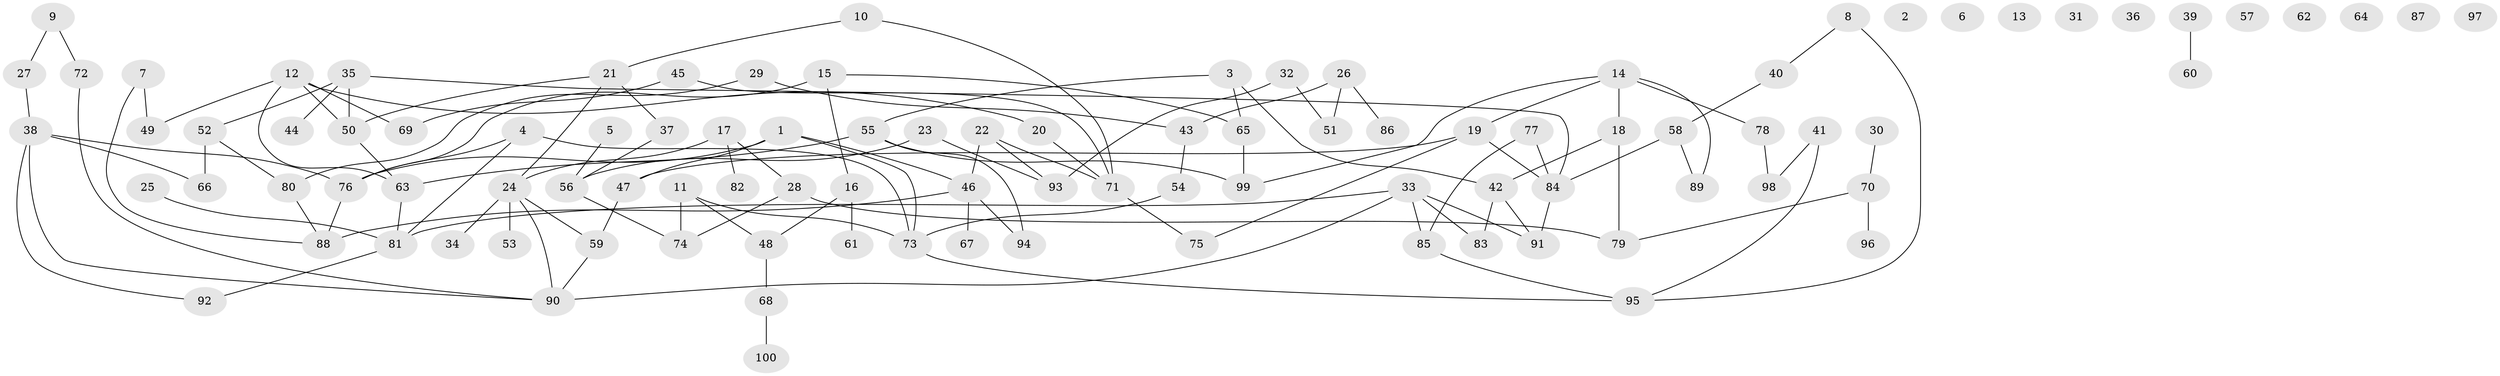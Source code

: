 // coarse degree distribution, {4: 0.1323529411764706, 0: 0.14705882352941177, 5: 0.14705882352941177, 6: 0.07352941176470588, 3: 0.1323529411764706, 2: 0.23529411764705882, 1: 0.1323529411764706}
// Generated by graph-tools (version 1.1) at 2025/23/03/03/25 07:23:26]
// undirected, 100 vertices, 125 edges
graph export_dot {
graph [start="1"]
  node [color=gray90,style=filled];
  1;
  2;
  3;
  4;
  5;
  6;
  7;
  8;
  9;
  10;
  11;
  12;
  13;
  14;
  15;
  16;
  17;
  18;
  19;
  20;
  21;
  22;
  23;
  24;
  25;
  26;
  27;
  28;
  29;
  30;
  31;
  32;
  33;
  34;
  35;
  36;
  37;
  38;
  39;
  40;
  41;
  42;
  43;
  44;
  45;
  46;
  47;
  48;
  49;
  50;
  51;
  52;
  53;
  54;
  55;
  56;
  57;
  58;
  59;
  60;
  61;
  62;
  63;
  64;
  65;
  66;
  67;
  68;
  69;
  70;
  71;
  72;
  73;
  74;
  75;
  76;
  77;
  78;
  79;
  80;
  81;
  82;
  83;
  84;
  85;
  86;
  87;
  88;
  89;
  90;
  91;
  92;
  93;
  94;
  95;
  96;
  97;
  98;
  99;
  100;
  1 -- 46;
  1 -- 47;
  1 -- 73;
  1 -- 76;
  3 -- 42;
  3 -- 55;
  3 -- 65;
  4 -- 73;
  4 -- 76;
  4 -- 81;
  5 -- 56;
  7 -- 49;
  7 -- 88;
  8 -- 40;
  8 -- 95;
  9 -- 27;
  9 -- 72;
  10 -- 21;
  10 -- 71;
  11 -- 48;
  11 -- 73;
  11 -- 74;
  12 -- 20;
  12 -- 49;
  12 -- 50;
  12 -- 63;
  12 -- 69;
  14 -- 18;
  14 -- 19;
  14 -- 78;
  14 -- 89;
  14 -- 99;
  15 -- 16;
  15 -- 65;
  15 -- 76;
  16 -- 48;
  16 -- 61;
  17 -- 24;
  17 -- 28;
  17 -- 82;
  18 -- 42;
  18 -- 79;
  19 -- 47;
  19 -- 75;
  19 -- 84;
  20 -- 71;
  21 -- 24;
  21 -- 37;
  21 -- 50;
  22 -- 46;
  22 -- 71;
  22 -- 93;
  23 -- 56;
  23 -- 93;
  24 -- 34;
  24 -- 53;
  24 -- 59;
  24 -- 90;
  25 -- 81;
  26 -- 43;
  26 -- 51;
  26 -- 86;
  27 -- 38;
  28 -- 74;
  28 -- 79;
  29 -- 43;
  29 -- 80;
  30 -- 70;
  32 -- 51;
  32 -- 93;
  33 -- 81;
  33 -- 83;
  33 -- 85;
  33 -- 90;
  33 -- 91;
  35 -- 44;
  35 -- 50;
  35 -- 52;
  35 -- 84;
  37 -- 56;
  38 -- 66;
  38 -- 76;
  38 -- 90;
  38 -- 92;
  39 -- 60;
  40 -- 58;
  41 -- 95;
  41 -- 98;
  42 -- 83;
  42 -- 91;
  43 -- 54;
  45 -- 69;
  45 -- 71;
  46 -- 67;
  46 -- 88;
  46 -- 94;
  47 -- 59;
  48 -- 68;
  50 -- 63;
  52 -- 66;
  52 -- 80;
  54 -- 73;
  55 -- 63;
  55 -- 94;
  55 -- 99;
  56 -- 74;
  58 -- 84;
  58 -- 89;
  59 -- 90;
  63 -- 81;
  65 -- 99;
  68 -- 100;
  70 -- 79;
  70 -- 96;
  71 -- 75;
  72 -- 90;
  73 -- 95;
  76 -- 88;
  77 -- 84;
  77 -- 85;
  78 -- 98;
  80 -- 88;
  81 -- 92;
  84 -- 91;
  85 -- 95;
}
